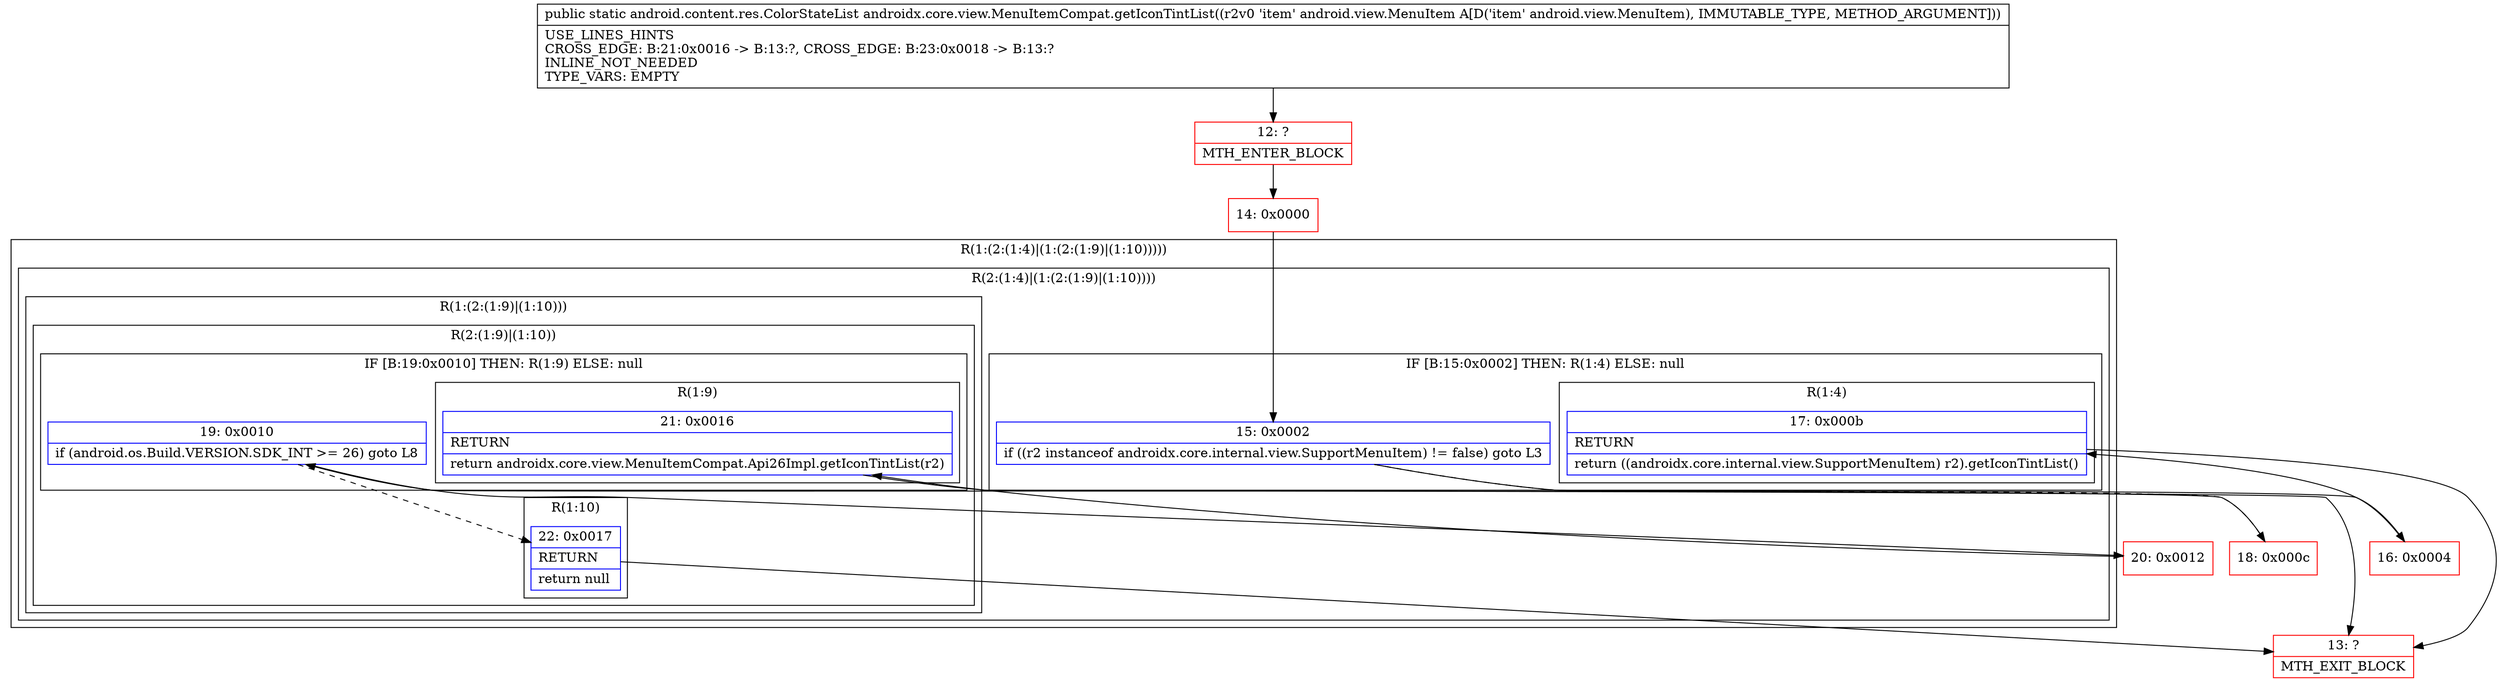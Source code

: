 digraph "CFG forandroidx.core.view.MenuItemCompat.getIconTintList(Landroid\/view\/MenuItem;)Landroid\/content\/res\/ColorStateList;" {
subgraph cluster_Region_50264185 {
label = "R(1:(2:(1:4)|(1:(2:(1:9)|(1:10)))))";
node [shape=record,color=blue];
subgraph cluster_Region_167412152 {
label = "R(2:(1:4)|(1:(2:(1:9)|(1:10))))";
node [shape=record,color=blue];
subgraph cluster_IfRegion_57995272 {
label = "IF [B:15:0x0002] THEN: R(1:4) ELSE: null";
node [shape=record,color=blue];
Node_15 [shape=record,label="{15\:\ 0x0002|if ((r2 instanceof androidx.core.internal.view.SupportMenuItem) != false) goto L3\l}"];
subgraph cluster_Region_887398901 {
label = "R(1:4)";
node [shape=record,color=blue];
Node_17 [shape=record,label="{17\:\ 0x000b|RETURN\l|return ((androidx.core.internal.view.SupportMenuItem) r2).getIconTintList()\l}"];
}
}
subgraph cluster_Region_1093446176 {
label = "R(1:(2:(1:9)|(1:10)))";
node [shape=record,color=blue];
subgraph cluster_Region_470156540 {
label = "R(2:(1:9)|(1:10))";
node [shape=record,color=blue];
subgraph cluster_IfRegion_945177540 {
label = "IF [B:19:0x0010] THEN: R(1:9) ELSE: null";
node [shape=record,color=blue];
Node_19 [shape=record,label="{19\:\ 0x0010|if (android.os.Build.VERSION.SDK_INT \>= 26) goto L8\l}"];
subgraph cluster_Region_699184690 {
label = "R(1:9)";
node [shape=record,color=blue];
Node_21 [shape=record,label="{21\:\ 0x0016|RETURN\l|return androidx.core.view.MenuItemCompat.Api26Impl.getIconTintList(r2)\l}"];
}
}
subgraph cluster_Region_225801357 {
label = "R(1:10)";
node [shape=record,color=blue];
Node_22 [shape=record,label="{22\:\ 0x0017|RETURN\l|return null\l}"];
}
}
}
}
}
Node_12 [shape=record,color=red,label="{12\:\ ?|MTH_ENTER_BLOCK\l}"];
Node_14 [shape=record,color=red,label="{14\:\ 0x0000}"];
Node_16 [shape=record,color=red,label="{16\:\ 0x0004}"];
Node_13 [shape=record,color=red,label="{13\:\ ?|MTH_EXIT_BLOCK\l}"];
Node_18 [shape=record,color=red,label="{18\:\ 0x000c}"];
Node_20 [shape=record,color=red,label="{20\:\ 0x0012}"];
MethodNode[shape=record,label="{public static android.content.res.ColorStateList androidx.core.view.MenuItemCompat.getIconTintList((r2v0 'item' android.view.MenuItem A[D('item' android.view.MenuItem), IMMUTABLE_TYPE, METHOD_ARGUMENT]))  | USE_LINES_HINTS\lCROSS_EDGE: B:21:0x0016 \-\> B:13:?, CROSS_EDGE: B:23:0x0018 \-\> B:13:?\lINLINE_NOT_NEEDED\lTYPE_VARS: EMPTY\l}"];
MethodNode -> Node_12;Node_15 -> Node_16;
Node_15 -> Node_18[style=dashed];
Node_17 -> Node_13;
Node_19 -> Node_20;
Node_19 -> Node_22[style=dashed];
Node_21 -> Node_13;
Node_22 -> Node_13;
Node_12 -> Node_14;
Node_14 -> Node_15;
Node_16 -> Node_17;
Node_18 -> Node_19;
Node_20 -> Node_21;
}

